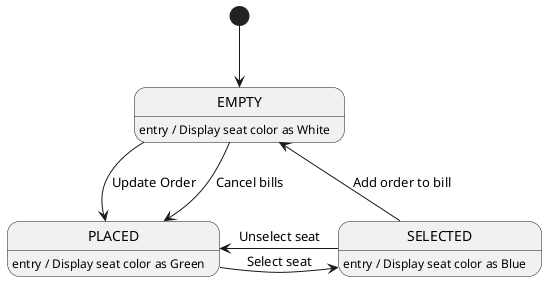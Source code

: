 @startuml

    [*] --> EMPTY
    EMPTY -> PLACED : Update Order
    PLACED -> SELECTED : Select seat
    SELECTED -> PLACED : Unselect seat
    SELECTED -> EMPTY : Add order to bill
    EMPTY --> PLACED : Cancel bills

state EMPTY : entry / Display seat color as White
state PLACED : entry / Display seat color as Green
state SELECTED : entry / Display seat color as Blue

@enduml